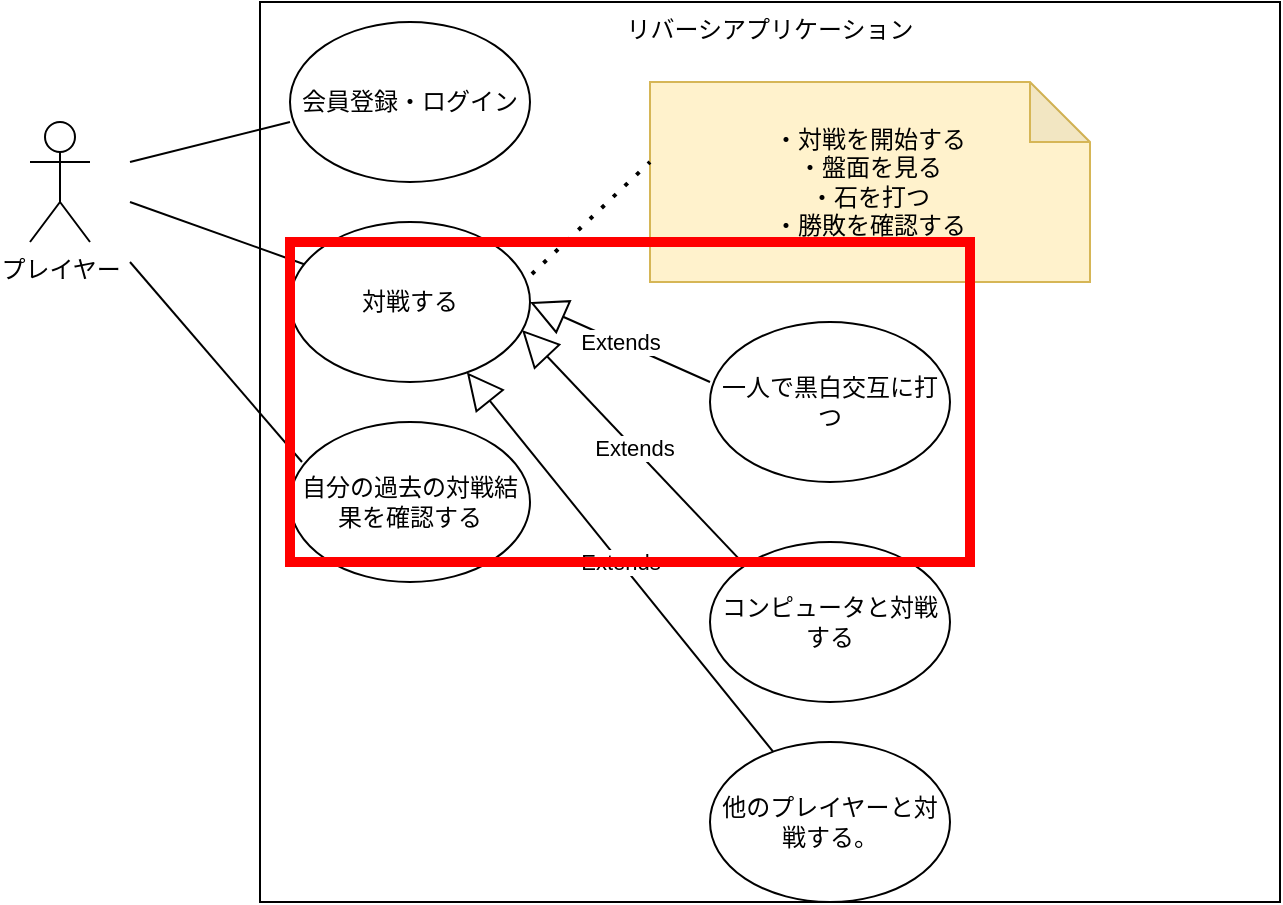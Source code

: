 <mxfile>
    <diagram id="eSdgjf7sx5UYFTysB1Hn" name="ページ1">
        <mxGraphModel dx="1090" dy="784" grid="1" gridSize="10" guides="1" tooltips="1" connect="1" arrows="1" fold="1" page="1" pageScale="1" pageWidth="827" pageHeight="1169" math="0" shadow="0">
            <root>
                <mxCell id="0"/>
                <mxCell id="1" parent="0"/>
                <mxCell id="2" value="リバーシアプリケーション" style="rounded=0;whiteSpace=wrap;html=1;align=center;verticalAlign=top;" vertex="1" parent="1">
                    <mxGeometry x="255" y="70" width="510" height="450" as="geometry"/>
                </mxCell>
                <mxCell id="3" value="プレイヤー" style="shape=umlActor;verticalLabelPosition=bottom;verticalAlign=top;html=1;outlineConnect=0;" vertex="1" parent="1">
                    <mxGeometry x="140" y="130" width="30" height="60" as="geometry"/>
                </mxCell>
                <mxCell id="4" value="対戦する" style="ellipse;whiteSpace=wrap;html=1;" vertex="1" parent="1">
                    <mxGeometry x="270" y="180" width="120" height="80" as="geometry"/>
                </mxCell>
                <mxCell id="5" value="" style="endArrow=none;html=1;" edge="1" parent="1" target="4">
                    <mxGeometry width="50" height="50" relative="1" as="geometry">
                        <mxPoint x="190" y="170" as="sourcePoint"/>
                        <mxPoint x="440" y="290" as="targetPoint"/>
                    </mxGeometry>
                </mxCell>
                <mxCell id="6" value="・対戦を開始する&lt;br&gt;・盤面を見る&lt;br&gt;・石を打つ&lt;br&gt;・勝敗を確認する" style="shape=note;whiteSpace=wrap;html=1;backgroundOutline=1;darkOpacity=0.05;fillColor=#fff2cc;strokeColor=#d6b656;" vertex="1" parent="1">
                    <mxGeometry x="450" y="110" width="220" height="100" as="geometry"/>
                </mxCell>
                <mxCell id="7" value="" style="endArrow=none;dashed=1;html=1;dashPattern=1 3;strokeWidth=2;exitX=1.008;exitY=0.325;exitDx=0;exitDy=0;exitPerimeter=0;" edge="1" parent="1" source="4">
                    <mxGeometry width="50" height="50" relative="1" as="geometry">
                        <mxPoint x="400" y="200" as="sourcePoint"/>
                        <mxPoint x="450" y="150" as="targetPoint"/>
                    </mxGeometry>
                </mxCell>
                <mxCell id="8" value="会員登録・ログイン" style="ellipse;whiteSpace=wrap;html=1;" vertex="1" parent="1">
                    <mxGeometry x="270" y="80" width="120" height="80" as="geometry"/>
                </mxCell>
                <mxCell id="9" value="自分の過去の対戦結果を確認する" style="ellipse;whiteSpace=wrap;html=1;" vertex="1" parent="1">
                    <mxGeometry x="270" y="280" width="120" height="80" as="geometry"/>
                </mxCell>
                <mxCell id="10" value="一人で黒白交互に打つ" style="ellipse;whiteSpace=wrap;html=1;" vertex="1" parent="1">
                    <mxGeometry x="480" y="230" width="120" height="80" as="geometry"/>
                </mxCell>
                <mxCell id="11" value="コンピュータと対戦する" style="ellipse;whiteSpace=wrap;html=1;" vertex="1" parent="1">
                    <mxGeometry x="480" y="340" width="120" height="80" as="geometry"/>
                </mxCell>
                <mxCell id="12" value="他のプレイヤーと対戦する。" style="ellipse;whiteSpace=wrap;html=1;" vertex="1" parent="1">
                    <mxGeometry x="480" y="440" width="120" height="80" as="geometry"/>
                </mxCell>
                <mxCell id="15" value="Extends" style="endArrow=block;endSize=16;endFill=0;html=1;" edge="1" parent="1" source="12" target="4">
                    <mxGeometry width="160" relative="1" as="geometry">
                        <mxPoint x="330" y="250" as="sourcePoint"/>
                        <mxPoint x="490" y="250" as="targetPoint"/>
                    </mxGeometry>
                </mxCell>
                <mxCell id="16" value="Extends" style="endArrow=block;endSize=16;endFill=0;html=1;entryX=0.967;entryY=0.675;entryDx=0;entryDy=0;entryPerimeter=0;exitX=0;exitY=0;exitDx=0;exitDy=0;" edge="1" parent="1" source="11" target="4">
                    <mxGeometry width="160" relative="1" as="geometry">
                        <mxPoint x="488.585" y="340.881" as="sourcePoint"/>
                        <mxPoint x="339.002" y="170.001" as="targetPoint"/>
                    </mxGeometry>
                </mxCell>
                <mxCell id="17" value="Extends" style="endArrow=block;endSize=16;endFill=0;html=1;entryX=1;entryY=0.5;entryDx=0;entryDy=0;" edge="1" parent="1" target="4">
                    <mxGeometry width="160" relative="1" as="geometry">
                        <mxPoint x="480.005" y="260.001" as="sourcePoint"/>
                        <mxPoint x="377.46" y="153.12" as="targetPoint"/>
                    </mxGeometry>
                </mxCell>
                <mxCell id="18" value="" style="endArrow=none;html=1;" edge="1" parent="1">
                    <mxGeometry width="50" height="50" relative="1" as="geometry">
                        <mxPoint x="190" y="150" as="sourcePoint"/>
                        <mxPoint x="270.001" y="130.001" as="targetPoint"/>
                    </mxGeometry>
                </mxCell>
                <mxCell id="19" value="" style="endArrow=none;html=1;entryX=0.05;entryY=0.25;entryDx=0;entryDy=0;entryPerimeter=0;" edge="1" parent="1" target="9">
                    <mxGeometry width="50" height="50" relative="1" as="geometry">
                        <mxPoint x="190" y="200" as="sourcePoint"/>
                        <mxPoint x="270.001" y="180.001" as="targetPoint"/>
                    </mxGeometry>
                </mxCell>
                <mxCell id="21" value="" style="rounded=0;whiteSpace=wrap;html=1;strokeColor=#FF0000;strokeWidth=5;fillColor=none;" vertex="1" parent="1">
                    <mxGeometry x="270" y="190" width="340" height="160" as="geometry"/>
                </mxCell>
            </root>
        </mxGraphModel>
    </diagram>
</mxfile>
